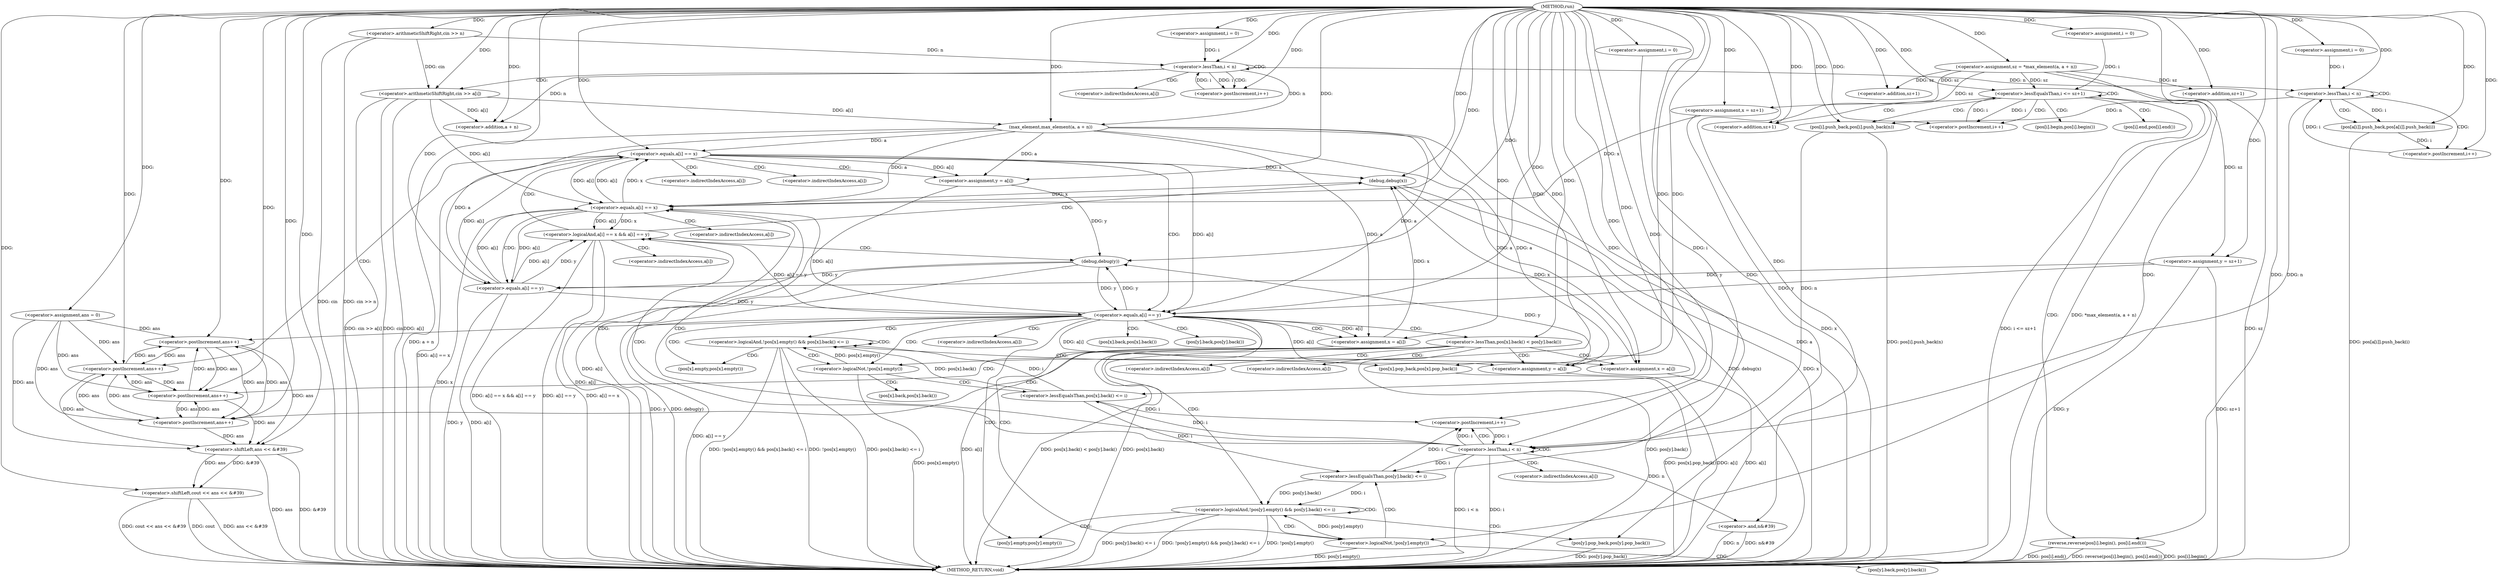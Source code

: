 digraph "run" {  
"1000257" [label = "(METHOD,run)" ]
"1000440" [label = "(METHOD_RETURN,void)" ]
"1000260" [label = "(<operator>.arithmeticShiftRight,cin >> n)" ]
"1000280" [label = "(<operator>.assignment,sz = *max_element(a, a + n))" ]
"1000320" [label = "(<operator>.assignment,ans = 0)" ]
"1000324" [label = "(<operator>.assignment,x = sz+1)" ]
"1000330" [label = "(<operator>.assignment,y = sz+1)" ]
"1000431" [label = "(<operator>.shiftLeft,cout << ans << &#39)" ]
"1000437" [label = "(<operator>.and,n&#39)" ]
"1000266" [label = "(<operator>.assignment,i = 0)" ]
"1000269" [label = "(<operator>.lessThan,i < n)" ]
"1000272" [label = "(<operator>.postIncrement,i++)" ]
"1000274" [label = "(<operator>.arithmeticShiftRight,cin >> a[i])" ]
"1000291" [label = "(<operator>.assignment,i = 0)" ]
"1000294" [label = "(<operator>.lessThan,i < n)" ]
"1000297" [label = "(<operator>.postIncrement,i++)" ]
"1000299" [label = "(pos[a[i]].push_back,pos[a[i]].push_back(i))" ]
"1000303" [label = "(<operator>.assignment,i = 0)" ]
"1000306" [label = "(<operator>.lessEqualsThan,i <= sz+1)" ]
"1000311" [label = "(<operator>.postIncrement,i++)" ]
"1000337" [label = "(<operator>.assignment,i = 0)" ]
"1000340" [label = "(<operator>.lessThan,i < n)" ]
"1000343" [label = "(<operator>.postIncrement,i++)" ]
"1000314" [label = "(pos[i].push_back,pos[i].push_back(n))" ]
"1000316" [label = "(reverse,reverse(pos[i].begin(), pos[i].end()))" ]
"1000326" [label = "(<operator>.addition,sz+1)" ]
"1000332" [label = "(<operator>.addition,sz+1)" ]
"1000427" [label = "(debug,debug(x))" ]
"1000429" [label = "(debug,debug(y))" ]
"1000433" [label = "(<operator>.shiftLeft,ans << &#39)" ]
"1000283" [label = "(max_element,max_element(a, a + n))" ]
"1000308" [label = "(<operator>.addition,sz+1)" ]
"1000347" [label = "(<operator>.logicalAnd,a[i] == x && a[i] == y)" ]
"1000360" [label = "(<operator>.equals,a[i] == x)" ]
"1000285" [label = "(<operator>.addition,a + n)" ]
"1000366" [label = "(<operator>.assignment,y = a[i])" ]
"1000371" [label = "(<operator>.postIncrement,ans++)" ]
"1000348" [label = "(<operator>.equals,a[i] == x)" ]
"1000353" [label = "(<operator>.equals,a[i] == y)" ]
"1000375" [label = "(<operator>.equals,a[i] == y)" ]
"1000381" [label = "(<operator>.assignment,x = a[i])" ]
"1000386" [label = "(<operator>.postIncrement,ans++)" ]
"1000391" [label = "(<operator>.logicalAnd,!pos[x].empty() && pos[x].back() <= i)" ]
"1000397" [label = "(pos[x].pop_back,pos[x].pop_back())" ]
"1000399" [label = "(<operator>.logicalAnd,!pos[y].empty() && pos[y].back() <= i)" ]
"1000405" [label = "(pos[y].pop_back,pos[y].pop_back())" ]
"1000407" [label = "(<operator>.lessThan,pos[x].back() < pos[y].back())" ]
"1000411" [label = "(<operator>.assignment,x = a[i])" ]
"1000416" [label = "(<operator>.postIncrement,ans++)" ]
"1000392" [label = "(<operator>.logicalNot,!pos[x].empty())" ]
"1000394" [label = "(<operator>.lessEqualsThan,pos[x].back() <= i)" ]
"1000400" [label = "(<operator>.logicalNot,!pos[y].empty())" ]
"1000402" [label = "(<operator>.lessEqualsThan,pos[y].back() <= i)" ]
"1000420" [label = "(<operator>.assignment,y = a[i])" ]
"1000425" [label = "(<operator>.postIncrement,ans++)" ]
"1000276" [label = "(<operator>.indirectIndexAccess,a[i])" ]
"1000317" [label = "(pos[i].begin,pos[i].begin())" ]
"1000318" [label = "(pos[i].end,pos[i].end())" ]
"1000361" [label = "(<operator>.indirectIndexAccess,a[i])" ]
"1000349" [label = "(<operator>.indirectIndexAccess,a[i])" ]
"1000354" [label = "(<operator>.indirectIndexAccess,a[i])" ]
"1000368" [label = "(<operator>.indirectIndexAccess,a[i])" ]
"1000376" [label = "(<operator>.indirectIndexAccess,a[i])" ]
"1000383" [label = "(<operator>.indirectIndexAccess,a[i])" ]
"1000408" [label = "(pos[x].back,pos[x].back())" ]
"1000409" [label = "(pos[y].back,pos[y].back())" ]
"1000393" [label = "(pos[x].empty,pos[x].empty())" ]
"1000395" [label = "(pos[x].back,pos[x].back())" ]
"1000401" [label = "(pos[y].empty,pos[y].empty())" ]
"1000403" [label = "(pos[y].back,pos[y].back())" ]
"1000413" [label = "(<operator>.indirectIndexAccess,a[i])" ]
"1000422" [label = "(<operator>.indirectIndexAccess,a[i])" ]
  "1000260" -> "1000440"  [ label = "DDG: cin"] 
  "1000260" -> "1000440"  [ label = "DDG: cin >> n"] 
  "1000283" -> "1000440"  [ label = "DDG: a"] 
  "1000283" -> "1000440"  [ label = "DDG: a + n"] 
  "1000280" -> "1000440"  [ label = "DDG: *max_element(a, a + n)"] 
  "1000306" -> "1000440"  [ label = "DDG: i <= sz+1"] 
  "1000324" -> "1000440"  [ label = "DDG: x"] 
  "1000330" -> "1000440"  [ label = "DDG: y"] 
  "1000332" -> "1000440"  [ label = "DDG: sz"] 
  "1000330" -> "1000440"  [ label = "DDG: sz+1"] 
  "1000340" -> "1000440"  [ label = "DDG: i"] 
  "1000340" -> "1000440"  [ label = "DDG: i < n"] 
  "1000433" -> "1000440"  [ label = "DDG: ans"] 
  "1000433" -> "1000440"  [ label = "DDG: &#39"] 
  "1000431" -> "1000440"  [ label = "DDG: ans << &#39"] 
  "1000431" -> "1000440"  [ label = "DDG: cout << ans << &#39"] 
  "1000437" -> "1000440"  [ label = "DDG: n"] 
  "1000437" -> "1000440"  [ label = "DDG: n&#39"] 
  "1000348" -> "1000440"  [ label = "DDG: a[i]"] 
  "1000348" -> "1000440"  [ label = "DDG: x"] 
  "1000347" -> "1000440"  [ label = "DDG: a[i] == x"] 
  "1000353" -> "1000440"  [ label = "DDG: a[i]"] 
  "1000353" -> "1000440"  [ label = "DDG: y"] 
  "1000347" -> "1000440"  [ label = "DDG: a[i] == y"] 
  "1000347" -> "1000440"  [ label = "DDG: a[i] == x && a[i] == y"] 
  "1000360" -> "1000440"  [ label = "DDG: a[i] == x"] 
  "1000375" -> "1000440"  [ label = "DDG: a[i] == y"] 
  "1000392" -> "1000440"  [ label = "DDG: pos[x].empty()"] 
  "1000391" -> "1000440"  [ label = "DDG: !pos[x].empty()"] 
  "1000391" -> "1000440"  [ label = "DDG: pos[x].back() <= i"] 
  "1000391" -> "1000440"  [ label = "DDG: !pos[x].empty() && pos[x].back() <= i"] 
  "1000400" -> "1000440"  [ label = "DDG: pos[y].empty()"] 
  "1000399" -> "1000440"  [ label = "DDG: !pos[y].empty()"] 
  "1000399" -> "1000440"  [ label = "DDG: pos[y].back() <= i"] 
  "1000399" -> "1000440"  [ label = "DDG: !pos[y].empty() && pos[y].back() <= i"] 
  "1000407" -> "1000440"  [ label = "DDG: pos[x].back()"] 
  "1000407" -> "1000440"  [ label = "DDG: pos[y].back()"] 
  "1000407" -> "1000440"  [ label = "DDG: pos[x].back() < pos[y].back()"] 
  "1000420" -> "1000440"  [ label = "DDG: a[i]"] 
  "1000411" -> "1000440"  [ label = "DDG: a[i]"] 
  "1000405" -> "1000440"  [ label = "DDG: pos[y].pop_back()"] 
  "1000397" -> "1000440"  [ label = "DDG: pos[x].pop_back()"] 
  "1000381" -> "1000440"  [ label = "DDG: a[i]"] 
  "1000366" -> "1000440"  [ label = "DDG: a[i]"] 
  "1000427" -> "1000440"  [ label = "DDG: x"] 
  "1000427" -> "1000440"  [ label = "DDG: debug(x)"] 
  "1000429" -> "1000440"  [ label = "DDG: y"] 
  "1000429" -> "1000440"  [ label = "DDG: debug(y)"] 
  "1000314" -> "1000440"  [ label = "DDG: pos[i].push_back(n)"] 
  "1000316" -> "1000440"  [ label = "DDG: pos[i].begin()"] 
  "1000316" -> "1000440"  [ label = "DDG: pos[i].end()"] 
  "1000316" -> "1000440"  [ label = "DDG: reverse(pos[i].begin(), pos[i].end())"] 
  "1000299" -> "1000440"  [ label = "DDG: pos[a[i]].push_back(i)"] 
  "1000274" -> "1000440"  [ label = "DDG: cin"] 
  "1000274" -> "1000440"  [ label = "DDG: a[i]"] 
  "1000274" -> "1000440"  [ label = "DDG: cin >> a[i]"] 
  "1000431" -> "1000440"  [ label = "DDG: cout"] 
  "1000257" -> "1000320"  [ label = "DDG: "] 
  "1000257" -> "1000324"  [ label = "DDG: "] 
  "1000280" -> "1000324"  [ label = "DDG: sz"] 
  "1000257" -> "1000330"  [ label = "DDG: "] 
  "1000280" -> "1000330"  [ label = "DDG: sz"] 
  "1000257" -> "1000260"  [ label = "DDG: "] 
  "1000257" -> "1000266"  [ label = "DDG: "] 
  "1000257" -> "1000280"  [ label = "DDG: "] 
  "1000257" -> "1000291"  [ label = "DDG: "] 
  "1000257" -> "1000303"  [ label = "DDG: "] 
  "1000257" -> "1000337"  [ label = "DDG: "] 
  "1000257" -> "1000431"  [ label = "DDG: "] 
  "1000433" -> "1000431"  [ label = "DDG: ans"] 
  "1000433" -> "1000431"  [ label = "DDG: &#39"] 
  "1000340" -> "1000437"  [ label = "DDG: n"] 
  "1000257" -> "1000437"  [ label = "DDG: "] 
  "1000266" -> "1000269"  [ label = "DDG: i"] 
  "1000272" -> "1000269"  [ label = "DDG: i"] 
  "1000257" -> "1000269"  [ label = "DDG: "] 
  "1000260" -> "1000269"  [ label = "DDG: n"] 
  "1000269" -> "1000272"  [ label = "DDG: i"] 
  "1000257" -> "1000272"  [ label = "DDG: "] 
  "1000260" -> "1000274"  [ label = "DDG: cin"] 
  "1000257" -> "1000274"  [ label = "DDG: "] 
  "1000291" -> "1000294"  [ label = "DDG: i"] 
  "1000297" -> "1000294"  [ label = "DDG: i"] 
  "1000257" -> "1000294"  [ label = "DDG: "] 
  "1000269" -> "1000294"  [ label = "DDG: n"] 
  "1000299" -> "1000297"  [ label = "DDG: i"] 
  "1000257" -> "1000297"  [ label = "DDG: "] 
  "1000294" -> "1000299"  [ label = "DDG: i"] 
  "1000257" -> "1000299"  [ label = "DDG: "] 
  "1000303" -> "1000306"  [ label = "DDG: i"] 
  "1000311" -> "1000306"  [ label = "DDG: i"] 
  "1000257" -> "1000306"  [ label = "DDG: "] 
  "1000280" -> "1000306"  [ label = "DDG: sz"] 
  "1000306" -> "1000311"  [ label = "DDG: i"] 
  "1000257" -> "1000311"  [ label = "DDG: "] 
  "1000257" -> "1000326"  [ label = "DDG: "] 
  "1000280" -> "1000326"  [ label = "DDG: sz"] 
  "1000257" -> "1000332"  [ label = "DDG: "] 
  "1000280" -> "1000332"  [ label = "DDG: sz"] 
  "1000337" -> "1000340"  [ label = "DDG: i"] 
  "1000343" -> "1000340"  [ label = "DDG: i"] 
  "1000257" -> "1000340"  [ label = "DDG: "] 
  "1000294" -> "1000340"  [ label = "DDG: n"] 
  "1000314" -> "1000340"  [ label = "DDG: n"] 
  "1000340" -> "1000343"  [ label = "DDG: i"] 
  "1000394" -> "1000343"  [ label = "DDG: i"] 
  "1000402" -> "1000343"  [ label = "DDG: i"] 
  "1000257" -> "1000343"  [ label = "DDG: "] 
  "1000320" -> "1000433"  [ label = "DDG: ans"] 
  "1000425" -> "1000433"  [ label = "DDG: ans"] 
  "1000416" -> "1000433"  [ label = "DDG: ans"] 
  "1000386" -> "1000433"  [ label = "DDG: ans"] 
  "1000371" -> "1000433"  [ label = "DDG: ans"] 
  "1000257" -> "1000433"  [ label = "DDG: "] 
  "1000274" -> "1000283"  [ label = "DDG: a[i]"] 
  "1000257" -> "1000283"  [ label = "DDG: "] 
  "1000269" -> "1000283"  [ label = "DDG: n"] 
  "1000280" -> "1000308"  [ label = "DDG: sz"] 
  "1000257" -> "1000308"  [ label = "DDG: "] 
  "1000294" -> "1000314"  [ label = "DDG: n"] 
  "1000257" -> "1000314"  [ label = "DDG: "] 
  "1000257" -> "1000316"  [ label = "DDG: "] 
  "1000360" -> "1000427"  [ label = "DDG: x"] 
  "1000411" -> "1000427"  [ label = "DDG: x"] 
  "1000381" -> "1000427"  [ label = "DDG: x"] 
  "1000257" -> "1000427"  [ label = "DDG: "] 
  "1000375" -> "1000429"  [ label = "DDG: y"] 
  "1000420" -> "1000429"  [ label = "DDG: y"] 
  "1000366" -> "1000429"  [ label = "DDG: y"] 
  "1000257" -> "1000429"  [ label = "DDG: "] 
  "1000274" -> "1000285"  [ label = "DDG: a[i]"] 
  "1000257" -> "1000285"  [ label = "DDG: "] 
  "1000269" -> "1000285"  [ label = "DDG: n"] 
  "1000348" -> "1000347"  [ label = "DDG: x"] 
  "1000348" -> "1000347"  [ label = "DDG: a[i]"] 
  "1000375" -> "1000347"  [ label = "DDG: a[i] == y"] 
  "1000353" -> "1000347"  [ label = "DDG: a[i]"] 
  "1000353" -> "1000347"  [ label = "DDG: y"] 
  "1000283" -> "1000360"  [ label = "DDG: a"] 
  "1000348" -> "1000360"  [ label = "DDG: a[i]"] 
  "1000353" -> "1000360"  [ label = "DDG: a[i]"] 
  "1000348" -> "1000360"  [ label = "DDG: x"] 
  "1000257" -> "1000360"  [ label = "DDG: "] 
  "1000283" -> "1000366"  [ label = "DDG: a"] 
  "1000360" -> "1000366"  [ label = "DDG: a[i]"] 
  "1000283" -> "1000348"  [ label = "DDG: a"] 
  "1000353" -> "1000348"  [ label = "DDG: a[i]"] 
  "1000274" -> "1000348"  [ label = "DDG: a[i]"] 
  "1000375" -> "1000348"  [ label = "DDG: a[i]"] 
  "1000360" -> "1000348"  [ label = "DDG: a[i]"] 
  "1000324" -> "1000348"  [ label = "DDG: x"] 
  "1000427" -> "1000348"  [ label = "DDG: x"] 
  "1000257" -> "1000348"  [ label = "DDG: "] 
  "1000283" -> "1000353"  [ label = "DDG: a"] 
  "1000348" -> "1000353"  [ label = "DDG: a[i]"] 
  "1000330" -> "1000353"  [ label = "DDG: y"] 
  "1000429" -> "1000353"  [ label = "DDG: y"] 
  "1000257" -> "1000353"  [ label = "DDG: "] 
  "1000257" -> "1000366"  [ label = "DDG: "] 
  "1000320" -> "1000371"  [ label = "DDG: ans"] 
  "1000425" -> "1000371"  [ label = "DDG: ans"] 
  "1000416" -> "1000371"  [ label = "DDG: ans"] 
  "1000386" -> "1000371"  [ label = "DDG: ans"] 
  "1000257" -> "1000371"  [ label = "DDG: "] 
  "1000283" -> "1000375"  [ label = "DDG: a"] 
  "1000360" -> "1000375"  [ label = "DDG: a[i]"] 
  "1000330" -> "1000375"  [ label = "DDG: y"] 
  "1000353" -> "1000375"  [ label = "DDG: y"] 
  "1000429" -> "1000375"  [ label = "DDG: y"] 
  "1000257" -> "1000375"  [ label = "DDG: "] 
  "1000283" -> "1000381"  [ label = "DDG: a"] 
  "1000375" -> "1000381"  [ label = "DDG: a[i]"] 
  "1000257" -> "1000381"  [ label = "DDG: "] 
  "1000320" -> "1000386"  [ label = "DDG: ans"] 
  "1000425" -> "1000386"  [ label = "DDG: ans"] 
  "1000416" -> "1000386"  [ label = "DDG: ans"] 
  "1000371" -> "1000386"  [ label = "DDG: ans"] 
  "1000257" -> "1000386"  [ label = "DDG: "] 
  "1000257" -> "1000397"  [ label = "DDG: "] 
  "1000257" -> "1000405"  [ label = "DDG: "] 
  "1000392" -> "1000391"  [ label = "DDG: pos[x].empty()"] 
  "1000394" -> "1000391"  [ label = "DDG: i"] 
  "1000394" -> "1000391"  [ label = "DDG: pos[x].back()"] 
  "1000400" -> "1000399"  [ label = "DDG: pos[y].empty()"] 
  "1000402" -> "1000399"  [ label = "DDG: i"] 
  "1000402" -> "1000399"  [ label = "DDG: pos[y].back()"] 
  "1000257" -> "1000407"  [ label = "DDG: "] 
  "1000283" -> "1000411"  [ label = "DDG: a"] 
  "1000375" -> "1000411"  [ label = "DDG: a[i]"] 
  "1000257" -> "1000392"  [ label = "DDG: "] 
  "1000257" -> "1000394"  [ label = "DDG: "] 
  "1000340" -> "1000394"  [ label = "DDG: i"] 
  "1000257" -> "1000400"  [ label = "DDG: "] 
  "1000257" -> "1000402"  [ label = "DDG: "] 
  "1000340" -> "1000402"  [ label = "DDG: i"] 
  "1000394" -> "1000402"  [ label = "DDG: i"] 
  "1000257" -> "1000411"  [ label = "DDG: "] 
  "1000320" -> "1000416"  [ label = "DDG: ans"] 
  "1000425" -> "1000416"  [ label = "DDG: ans"] 
  "1000386" -> "1000416"  [ label = "DDG: ans"] 
  "1000371" -> "1000416"  [ label = "DDG: ans"] 
  "1000257" -> "1000416"  [ label = "DDG: "] 
  "1000283" -> "1000420"  [ label = "DDG: a"] 
  "1000375" -> "1000420"  [ label = "DDG: a[i]"] 
  "1000257" -> "1000420"  [ label = "DDG: "] 
  "1000320" -> "1000425"  [ label = "DDG: ans"] 
  "1000416" -> "1000425"  [ label = "DDG: ans"] 
  "1000386" -> "1000425"  [ label = "DDG: ans"] 
  "1000371" -> "1000425"  [ label = "DDG: ans"] 
  "1000257" -> "1000425"  [ label = "DDG: "] 
  "1000269" -> "1000276"  [ label = "CDG: "] 
  "1000269" -> "1000274"  [ label = "CDG: "] 
  "1000269" -> "1000269"  [ label = "CDG: "] 
  "1000269" -> "1000272"  [ label = "CDG: "] 
  "1000294" -> "1000294"  [ label = "CDG: "] 
  "1000294" -> "1000297"  [ label = "CDG: "] 
  "1000294" -> "1000299"  [ label = "CDG: "] 
  "1000306" -> "1000318"  [ label = "CDG: "] 
  "1000306" -> "1000316"  [ label = "CDG: "] 
  "1000306" -> "1000308"  [ label = "CDG: "] 
  "1000306" -> "1000314"  [ label = "CDG: "] 
  "1000306" -> "1000311"  [ label = "CDG: "] 
  "1000306" -> "1000306"  [ label = "CDG: "] 
  "1000306" -> "1000317"  [ label = "CDG: "] 
  "1000340" -> "1000349"  [ label = "CDG: "] 
  "1000340" -> "1000348"  [ label = "CDG: "] 
  "1000340" -> "1000340"  [ label = "CDG: "] 
  "1000340" -> "1000347"  [ label = "CDG: "] 
  "1000340" -> "1000343"  [ label = "CDG: "] 
  "1000347" -> "1000427"  [ label = "CDG: "] 
  "1000347" -> "1000360"  [ label = "CDG: "] 
  "1000347" -> "1000429"  [ label = "CDG: "] 
  "1000347" -> "1000361"  [ label = "CDG: "] 
  "1000360" -> "1000371"  [ label = "CDG: "] 
  "1000360" -> "1000368"  [ label = "CDG: "] 
  "1000360" -> "1000375"  [ label = "CDG: "] 
  "1000360" -> "1000376"  [ label = "CDG: "] 
  "1000360" -> "1000366"  [ label = "CDG: "] 
  "1000348" -> "1000354"  [ label = "CDG: "] 
  "1000348" -> "1000353"  [ label = "CDG: "] 
  "1000375" -> "1000409"  [ label = "CDG: "] 
  "1000375" -> "1000392"  [ label = "CDG: "] 
  "1000375" -> "1000407"  [ label = "CDG: "] 
  "1000375" -> "1000383"  [ label = "CDG: "] 
  "1000375" -> "1000408"  [ label = "CDG: "] 
  "1000375" -> "1000386"  [ label = "CDG: "] 
  "1000375" -> "1000391"  [ label = "CDG: "] 
  "1000375" -> "1000401"  [ label = "CDG: "] 
  "1000375" -> "1000400"  [ label = "CDG: "] 
  "1000375" -> "1000399"  [ label = "CDG: "] 
  "1000375" -> "1000393"  [ label = "CDG: "] 
  "1000375" -> "1000381"  [ label = "CDG: "] 
  "1000391" -> "1000392"  [ label = "CDG: "] 
  "1000391" -> "1000397"  [ label = "CDG: "] 
  "1000391" -> "1000391"  [ label = "CDG: "] 
  "1000391" -> "1000393"  [ label = "CDG: "] 
  "1000399" -> "1000405"  [ label = "CDG: "] 
  "1000399" -> "1000401"  [ label = "CDG: "] 
  "1000399" -> "1000400"  [ label = "CDG: "] 
  "1000399" -> "1000399"  [ label = "CDG: "] 
  "1000407" -> "1000420"  [ label = "CDG: "] 
  "1000407" -> "1000422"  [ label = "CDG: "] 
  "1000407" -> "1000413"  [ label = "CDG: "] 
  "1000407" -> "1000425"  [ label = "CDG: "] 
  "1000407" -> "1000411"  [ label = "CDG: "] 
  "1000407" -> "1000416"  [ label = "CDG: "] 
  "1000392" -> "1000394"  [ label = "CDG: "] 
  "1000392" -> "1000395"  [ label = "CDG: "] 
  "1000400" -> "1000402"  [ label = "CDG: "] 
  "1000400" -> "1000403"  [ label = "CDG: "] 
}
